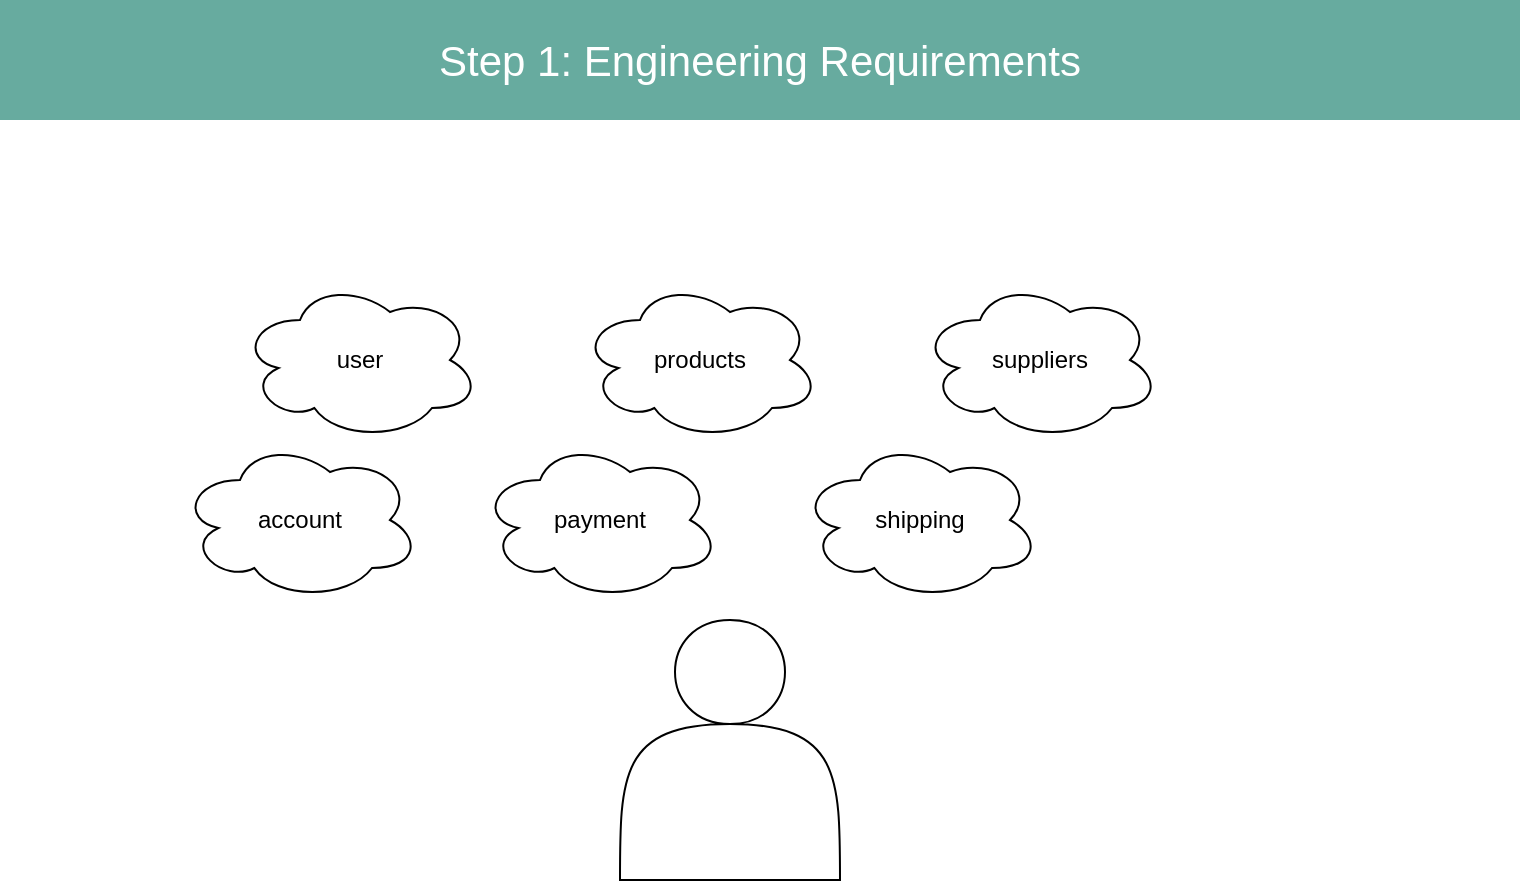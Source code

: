 <mxfile version="14.6.0" type="github">
  <diagram id="PnPeg7tA5tx20dT9B7Yd" name="Page-1">
    <mxGraphModel dx="1422" dy="762" grid="1" gridSize="10" guides="1" tooltips="1" connect="1" arrows="1" fold="1" page="1" pageScale="1" pageWidth="827" pageHeight="1169" math="0" shadow="0">
      <root>
        <mxCell id="0" />
        <mxCell id="1" parent="0" />
        <mxCell id="HsdS4_akaEj0isNQwl-u-1" value="" style="shape=actor;whiteSpace=wrap;html=1;" vertex="1" parent="1">
          <mxGeometry x="350" y="350" width="110" height="130" as="geometry" />
        </mxCell>
        <mxCell id="HsdS4_akaEj0isNQwl-u-2" value="user" style="ellipse;shape=cloud;whiteSpace=wrap;html=1;" vertex="1" parent="1">
          <mxGeometry x="160" y="180" width="120" height="80" as="geometry" />
        </mxCell>
        <mxCell id="HsdS4_akaEj0isNQwl-u-3" value="products" style="ellipse;shape=cloud;whiteSpace=wrap;html=1;" vertex="1" parent="1">
          <mxGeometry x="330" y="180" width="120" height="80" as="geometry" />
        </mxCell>
        <mxCell id="HsdS4_akaEj0isNQwl-u-4" value="suppliers" style="ellipse;shape=cloud;whiteSpace=wrap;html=1;" vertex="1" parent="1">
          <mxGeometry x="500" y="180" width="120" height="80" as="geometry" />
        </mxCell>
        <mxCell id="HsdS4_akaEj0isNQwl-u-5" value="" style="rounded=0;whiteSpace=wrap;html=1;labelBackgroundColor=#009999;labelBorderColor=#000000;strokeColor=none;fillColor=#67AB9F;" vertex="1" parent="1">
          <mxGeometry x="40" y="40" width="760" height="60" as="geometry" />
        </mxCell>
        <mxCell id="HsdS4_akaEj0isNQwl-u-6" value="&lt;font style=&quot;font-size: 21px&quot;&gt;Step 1: Engineering Requirements&lt;/font&gt;" style="text;html=1;strokeColor=none;fillColor=none;align=center;verticalAlign=middle;whiteSpace=wrap;rounded=0;labelBackgroundColor=none;fontColor=#FFFFFF;" vertex="1" parent="1">
          <mxGeometry x="60" y="60" width="720" height="20" as="geometry" />
        </mxCell>
        <mxCell id="HsdS4_akaEj0isNQwl-u-7" value="shipping" style="ellipse;shape=cloud;whiteSpace=wrap;html=1;" vertex="1" parent="1">
          <mxGeometry x="440" y="260" width="120" height="80" as="geometry" />
        </mxCell>
        <mxCell id="HsdS4_akaEj0isNQwl-u-8" value="account" style="ellipse;shape=cloud;whiteSpace=wrap;html=1;" vertex="1" parent="1">
          <mxGeometry x="130" y="260" width="120" height="80" as="geometry" />
        </mxCell>
        <mxCell id="HsdS4_akaEj0isNQwl-u-9" value="payment" style="ellipse;shape=cloud;whiteSpace=wrap;html=1;" vertex="1" parent="1">
          <mxGeometry x="280" y="260" width="120" height="80" as="geometry" />
        </mxCell>
      </root>
    </mxGraphModel>
  </diagram>
</mxfile>
